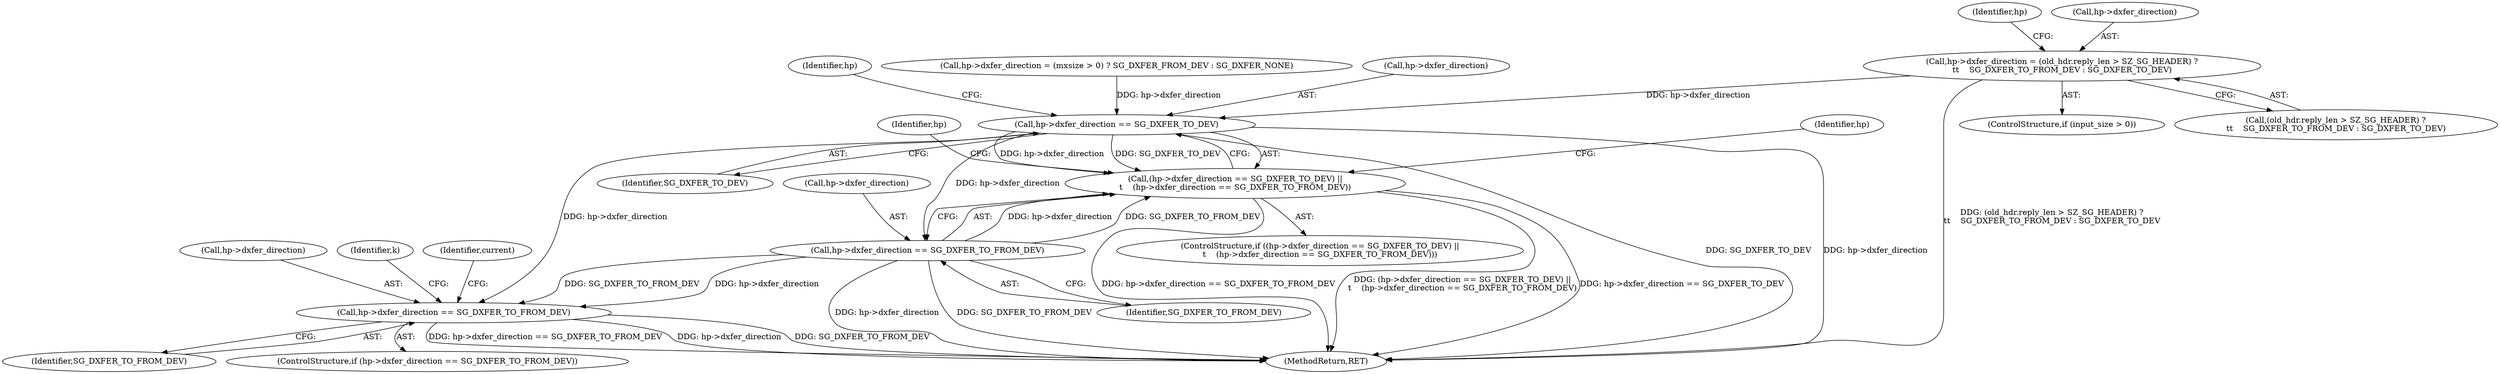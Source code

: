 digraph "0_linux_128394eff343fc6d2f32172f03e24829539c5835_0@pointer" {
"1000378" [label="(Call,hp->dxfer_direction = (old_hdr.reply_len > SZ_SG_HEADER) ?\n\t\t    SG_DXFER_TO_FROM_DEV : SG_DXFER_TO_DEV)"];
"1000408" [label="(Call,hp->dxfer_direction == SG_DXFER_TO_DEV)"];
"1000407" [label="(Call,(hp->dxfer_direction == SG_DXFER_TO_DEV) ||\n\t    (hp->dxfer_direction == SG_DXFER_TO_FROM_DEV))"];
"1000413" [label="(Call,hp->dxfer_direction == SG_DXFER_TO_FROM_DEV)"];
"1000471" [label="(Call,hp->dxfer_direction == SG_DXFER_TO_FROM_DEV)"];
"1000507" [label="(MethodReturn,RET)"];
"1000403" [label="(Identifier,hp)"];
"1000374" [label="(ControlStructure,if (input_size > 0))"];
"1000382" [label="(Call,(old_hdr.reply_len > SZ_SG_HEADER) ?\n\t\t    SG_DXFER_TO_FROM_DEV : SG_DXFER_TO_DEV)"];
"1000430" [label="(Identifier,hp)"];
"1000470" [label="(ControlStructure,if (hp->dxfer_direction == SG_DXFER_TO_FROM_DEV))"];
"1000491" [label="(Identifier,k)"];
"1000475" [label="(Identifier,SG_DXFER_TO_FROM_DEV)"];
"1000378" [label="(Call,hp->dxfer_direction = (old_hdr.reply_len > SZ_SG_HEADER) ?\n\t\t    SG_DXFER_TO_FROM_DEV : SG_DXFER_TO_DEV)"];
"1000413" [label="(Call,hp->dxfer_direction == SG_DXFER_TO_FROM_DEV)"];
"1000481" [label="(Identifier,current)"];
"1000415" [label="(Identifier,hp)"];
"1000406" [label="(ControlStructure,if ((hp->dxfer_direction == SG_DXFER_TO_DEV) ||\n\t    (hp->dxfer_direction == SG_DXFER_TO_FROM_DEV)))"];
"1000407" [label="(Call,(hp->dxfer_direction == SG_DXFER_TO_DEV) ||\n\t    (hp->dxfer_direction == SG_DXFER_TO_FROM_DEV))"];
"1000472" [label="(Call,hp->dxfer_direction)"];
"1000391" [label="(Call,hp->dxfer_direction = (mxsize > 0) ? SG_DXFER_FROM_DEV : SG_DXFER_NONE)"];
"1000471" [label="(Call,hp->dxfer_direction == SG_DXFER_TO_FROM_DEV)"];
"1000412" [label="(Identifier,SG_DXFER_TO_DEV)"];
"1000417" [label="(Identifier,SG_DXFER_TO_FROM_DEV)"];
"1000408" [label="(Call,hp->dxfer_direction == SG_DXFER_TO_DEV)"];
"1000379" [label="(Call,hp->dxfer_direction)"];
"1000414" [label="(Call,hp->dxfer_direction)"];
"1000409" [label="(Call,hp->dxfer_direction)"];
"1000420" [label="(Identifier,hp)"];
"1000378" -> "1000374"  [label="AST: "];
"1000378" -> "1000382"  [label="CFG: "];
"1000379" -> "1000378"  [label="AST: "];
"1000382" -> "1000378"  [label="AST: "];
"1000403" -> "1000378"  [label="CFG: "];
"1000378" -> "1000507"  [label="DDG: (old_hdr.reply_len > SZ_SG_HEADER) ?\n\t\t    SG_DXFER_TO_FROM_DEV : SG_DXFER_TO_DEV"];
"1000378" -> "1000408"  [label="DDG: hp->dxfer_direction"];
"1000408" -> "1000407"  [label="AST: "];
"1000408" -> "1000412"  [label="CFG: "];
"1000409" -> "1000408"  [label="AST: "];
"1000412" -> "1000408"  [label="AST: "];
"1000415" -> "1000408"  [label="CFG: "];
"1000407" -> "1000408"  [label="CFG: "];
"1000408" -> "1000507"  [label="DDG: hp->dxfer_direction"];
"1000408" -> "1000507"  [label="DDG: SG_DXFER_TO_DEV"];
"1000408" -> "1000407"  [label="DDG: hp->dxfer_direction"];
"1000408" -> "1000407"  [label="DDG: SG_DXFER_TO_DEV"];
"1000391" -> "1000408"  [label="DDG: hp->dxfer_direction"];
"1000408" -> "1000413"  [label="DDG: hp->dxfer_direction"];
"1000408" -> "1000471"  [label="DDG: hp->dxfer_direction"];
"1000407" -> "1000406"  [label="AST: "];
"1000407" -> "1000413"  [label="CFG: "];
"1000413" -> "1000407"  [label="AST: "];
"1000420" -> "1000407"  [label="CFG: "];
"1000430" -> "1000407"  [label="CFG: "];
"1000407" -> "1000507"  [label="DDG: (hp->dxfer_direction == SG_DXFER_TO_DEV) ||\n\t    (hp->dxfer_direction == SG_DXFER_TO_FROM_DEV)"];
"1000407" -> "1000507"  [label="DDG: hp->dxfer_direction == SG_DXFER_TO_DEV"];
"1000407" -> "1000507"  [label="DDG: hp->dxfer_direction == SG_DXFER_TO_FROM_DEV"];
"1000413" -> "1000407"  [label="DDG: hp->dxfer_direction"];
"1000413" -> "1000407"  [label="DDG: SG_DXFER_TO_FROM_DEV"];
"1000413" -> "1000417"  [label="CFG: "];
"1000414" -> "1000413"  [label="AST: "];
"1000417" -> "1000413"  [label="AST: "];
"1000413" -> "1000507"  [label="DDG: hp->dxfer_direction"];
"1000413" -> "1000507"  [label="DDG: SG_DXFER_TO_FROM_DEV"];
"1000413" -> "1000471"  [label="DDG: hp->dxfer_direction"];
"1000413" -> "1000471"  [label="DDG: SG_DXFER_TO_FROM_DEV"];
"1000471" -> "1000470"  [label="AST: "];
"1000471" -> "1000475"  [label="CFG: "];
"1000472" -> "1000471"  [label="AST: "];
"1000475" -> "1000471"  [label="AST: "];
"1000481" -> "1000471"  [label="CFG: "];
"1000491" -> "1000471"  [label="CFG: "];
"1000471" -> "1000507"  [label="DDG: hp->dxfer_direction"];
"1000471" -> "1000507"  [label="DDG: SG_DXFER_TO_FROM_DEV"];
"1000471" -> "1000507"  [label="DDG: hp->dxfer_direction == SG_DXFER_TO_FROM_DEV"];
}
